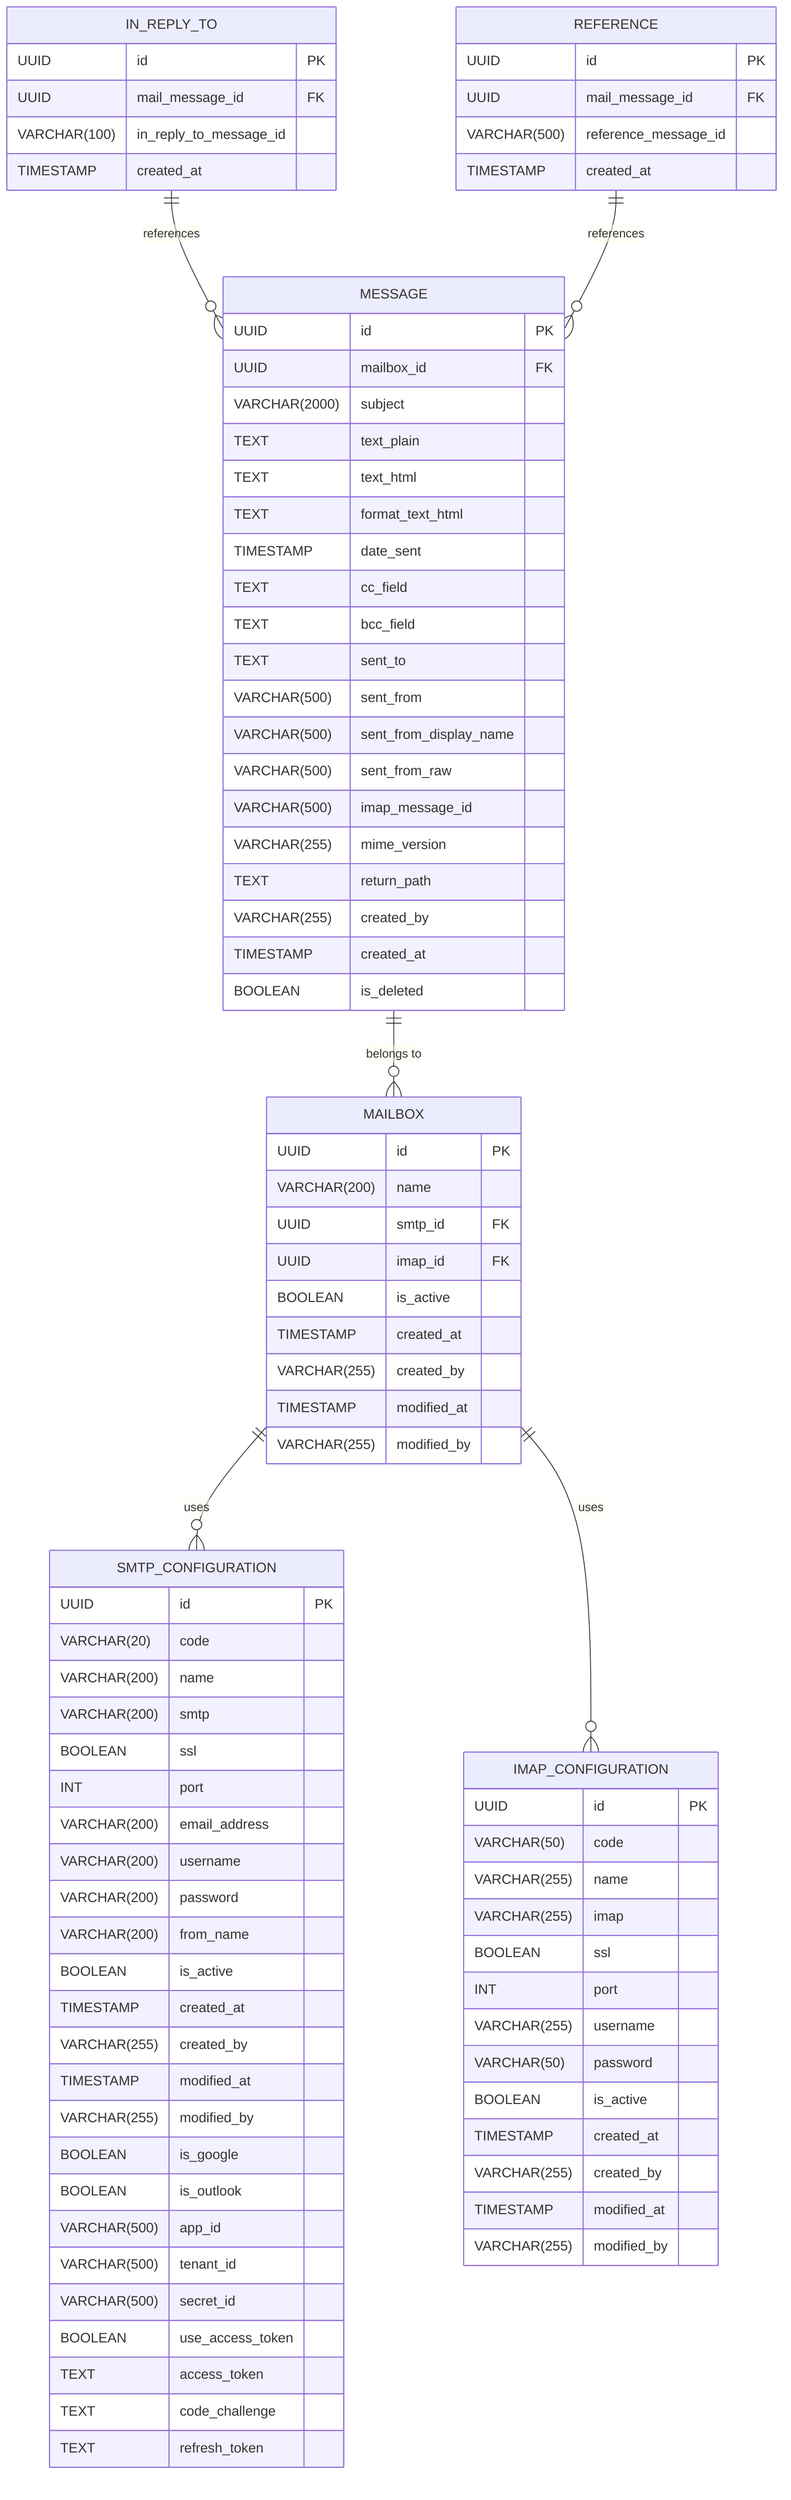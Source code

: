 erDiagram
    IMAP_CONFIGURATION {
        UUID id PK
        VARCHAR(50) code
        VARCHAR(255) name
        VARCHAR(255) imap
        BOOLEAN ssl
        INT port
        VARCHAR(255) username
        VARCHAR(50) password
        BOOLEAN is_active
        TIMESTAMP created_at
        VARCHAR(255) created_by
        TIMESTAMP modified_at
        VARCHAR(255) modified_by
    }

    SMTP_CONFIGURATION {
        UUID id PK
        VARCHAR(20) code
        VARCHAR(200) name
        VARCHAR(200) smtp
        BOOLEAN ssl
        INT port
        VARCHAR(200) email_address
        VARCHAR(200) username
        VARCHAR(200) password
        VARCHAR(200) from_name
        BOOLEAN is_active
        TIMESTAMP created_at
        VARCHAR(255) created_by
        TIMESTAMP modified_at
        VARCHAR(255) modified_by
        BOOLEAN is_google
        BOOLEAN is_outlook
        VARCHAR(500) app_id
        VARCHAR(500) tenant_id
        VARCHAR(500) secret_id
        BOOLEAN use_access_token
        TEXT access_token
        TEXT code_challenge
        TEXT refresh_token
    }

    MAILBOX {
        UUID id PK
        VARCHAR(200) name
        UUID smtp_id FK
        UUID imap_id FK
        BOOLEAN is_active
        TIMESTAMP created_at
        VARCHAR(255) created_by
        TIMESTAMP modified_at
        VARCHAR(255) modified_by
    }

    MESSAGE {
        UUID id PK
        UUID mailbox_id FK
        VARCHAR(2000) subject
        TEXT text_plain
        TEXT text_html
        TEXT format_text_html
        TIMESTAMP date_sent
        TEXT cc_field
        TEXT bcc_field
        TEXT sent_to
        VARCHAR(500) sent_from
        VARCHAR(500) sent_from_display_name
        VARCHAR(500) sent_from_raw
        VARCHAR(500) imap_message_id
        VARCHAR(255) mime_version
        TEXT return_path
        VARCHAR(255) created_by
        TIMESTAMP created_at
        BOOLEAN is_deleted
    }

    IN_REPLY_TO {
        UUID id PK
        UUID mail_message_id FK
        VARCHAR(100) in_reply_to_message_id
        TIMESTAMP created_at
    }

    REFERENCE {
        UUID id PK
        UUID mail_message_id FK
        VARCHAR(500) reference_message_id
        TIMESTAMP created_at
    }

    MAILBOX ||--o{ SMTP_CONFIGURATION : "uses"
    MAILBOX ||--o{ IMAP_CONFIGURATION : "uses"
    MESSAGE ||--o{ MAILBOX : "belongs to"
    IN_REPLY_TO ||--o{ MESSAGE : "references"
    REFERENCE ||--o{ MESSAGE : "references"